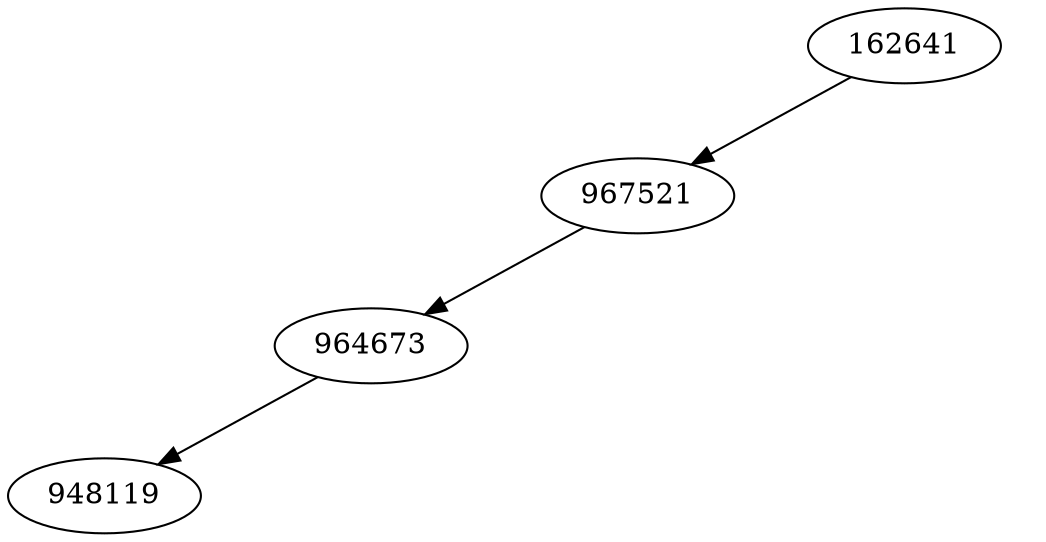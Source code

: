 digraph BSTree{
	162641 -> 967521;
	162641 -> null162641[weight=100, style=invis];null162641[style=invis];
	967521 -> 964673;
	967521 -> null967521[weight=100, style=invis];null967521[style=invis];
	964673 -> 948119;
	964673 -> null964673[weight=100, style=invis];null964673[style=invis];
}
